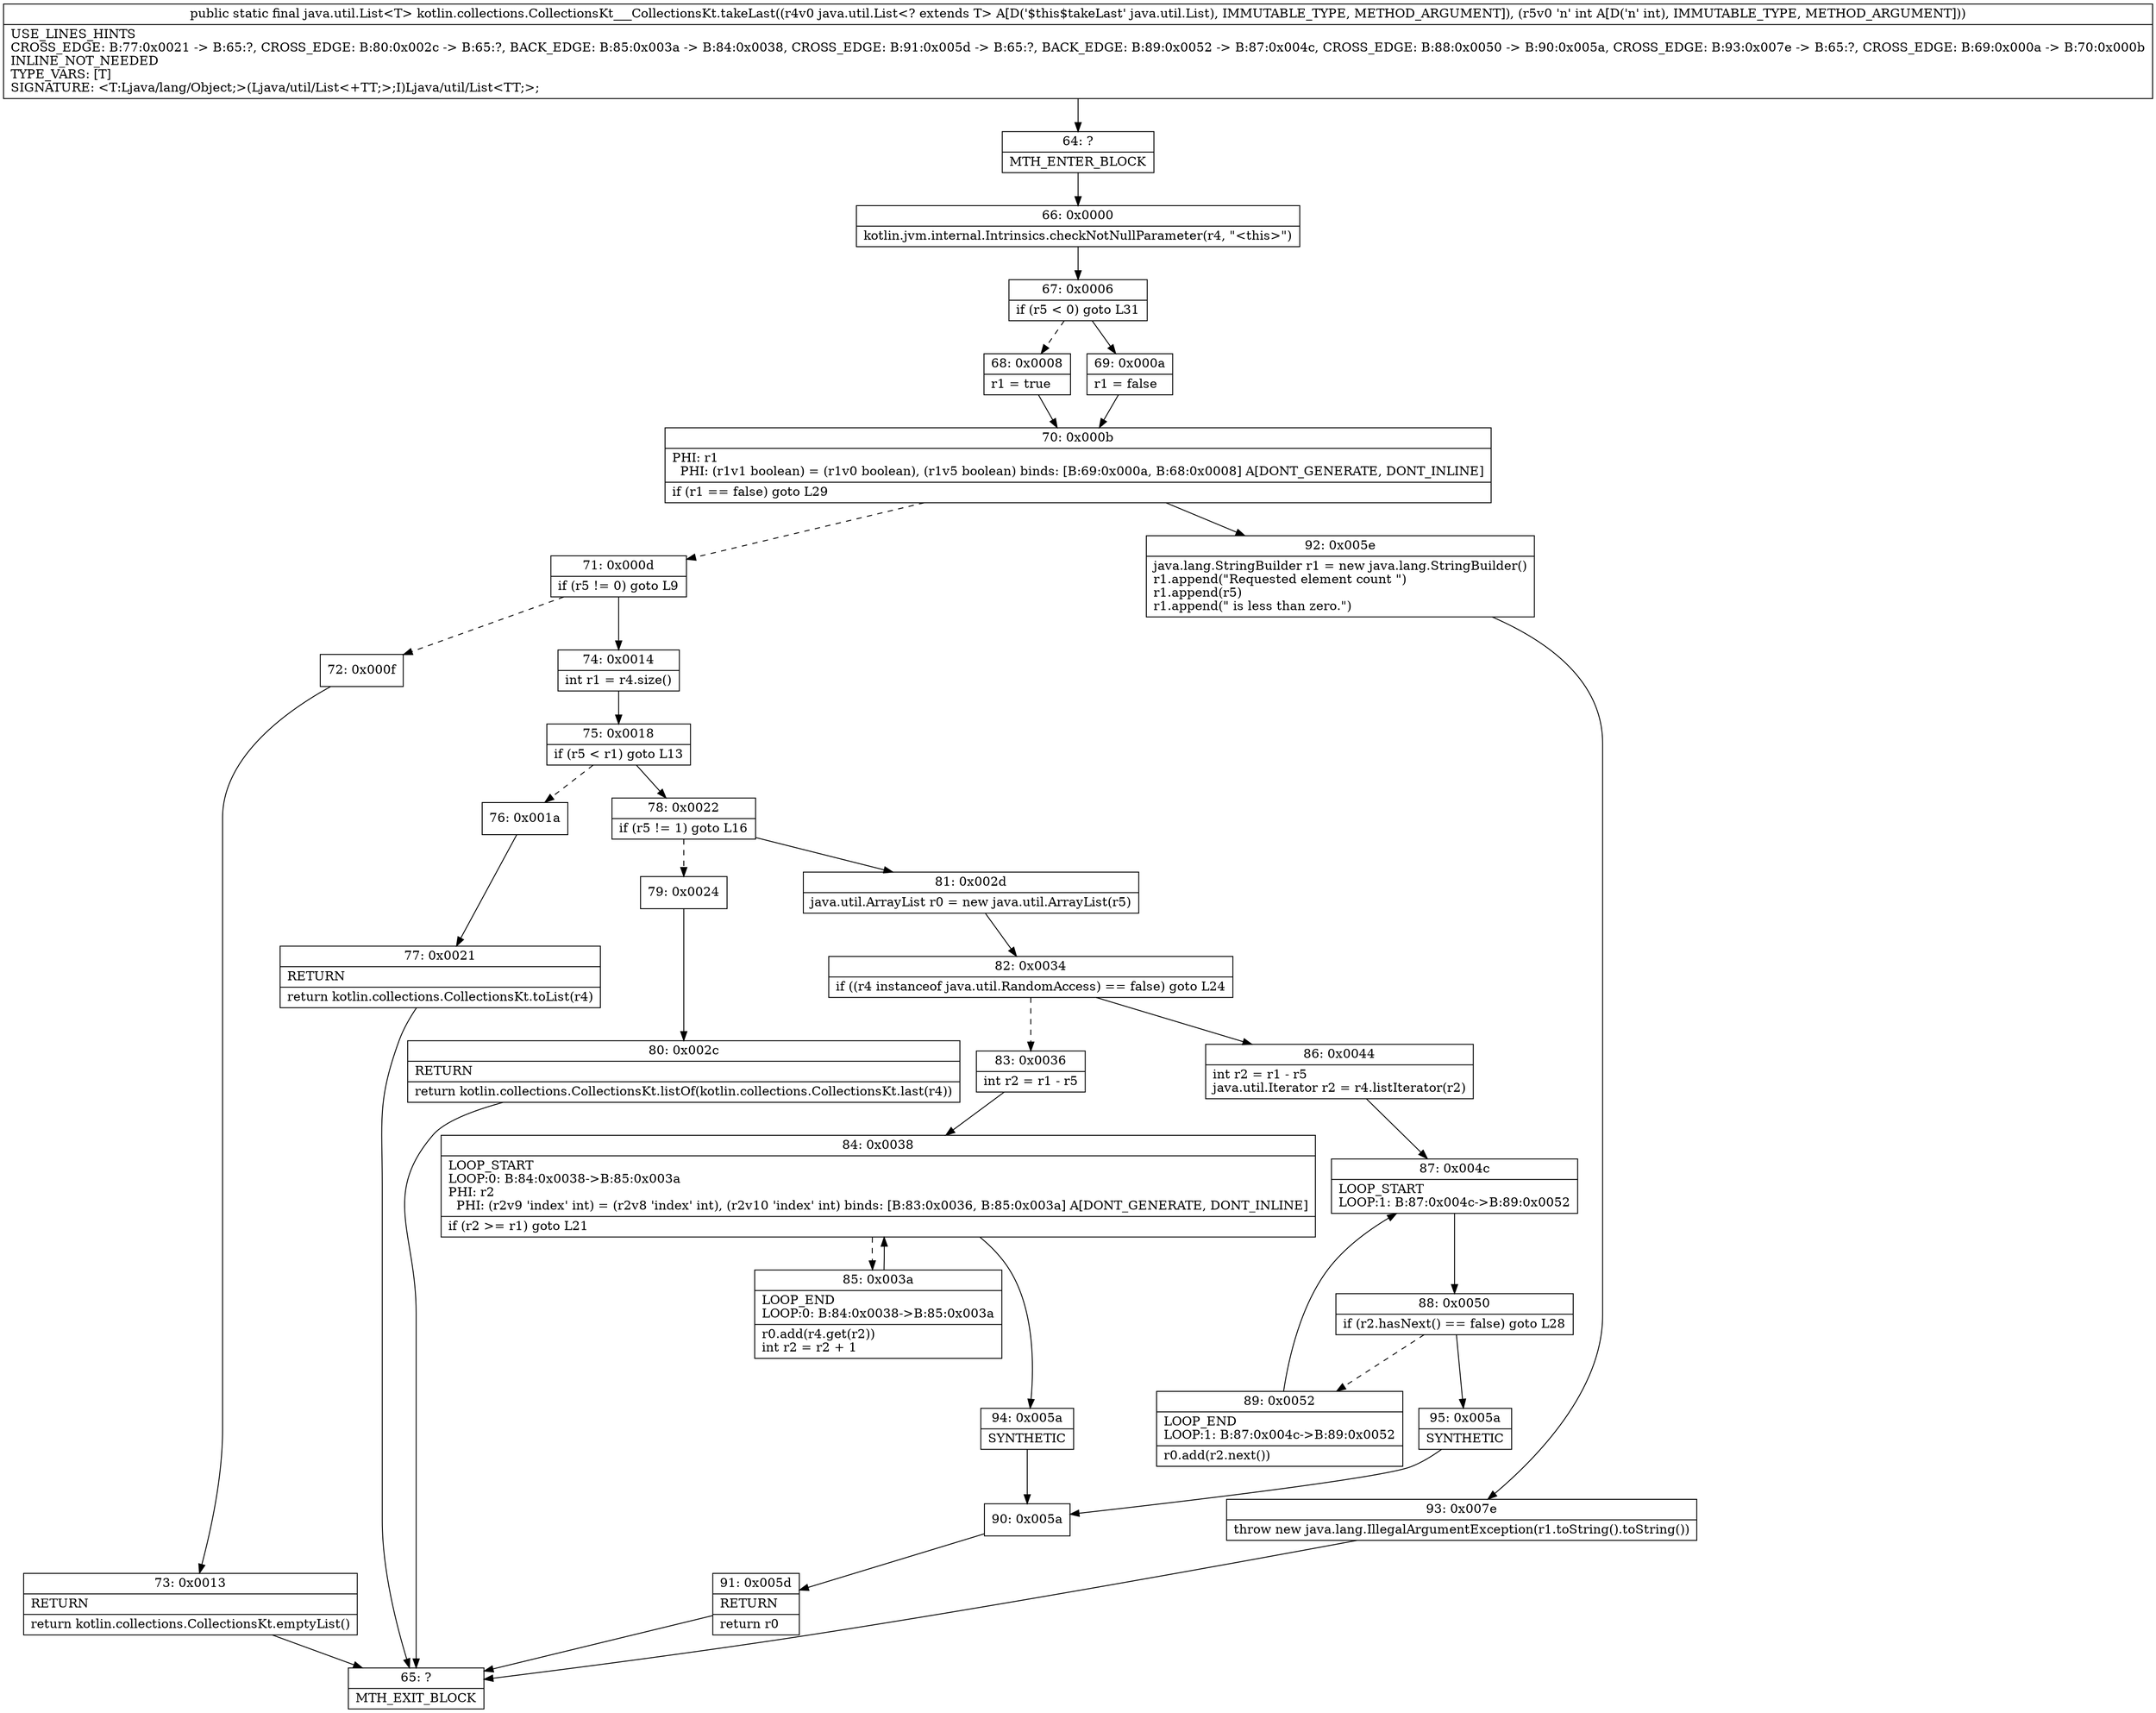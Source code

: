digraph "CFG forkotlin.collections.CollectionsKt___CollectionsKt.takeLast(Ljava\/util\/List;I)Ljava\/util\/List;" {
Node_64 [shape=record,label="{64\:\ ?|MTH_ENTER_BLOCK\l}"];
Node_66 [shape=record,label="{66\:\ 0x0000|kotlin.jvm.internal.Intrinsics.checkNotNullParameter(r4, \"\<this\>\")\l}"];
Node_67 [shape=record,label="{67\:\ 0x0006|if (r5 \< 0) goto L31\l}"];
Node_68 [shape=record,label="{68\:\ 0x0008|r1 = true\l}"];
Node_70 [shape=record,label="{70\:\ 0x000b|PHI: r1 \l  PHI: (r1v1 boolean) = (r1v0 boolean), (r1v5 boolean) binds: [B:69:0x000a, B:68:0x0008] A[DONT_GENERATE, DONT_INLINE]\l|if (r1 == false) goto L29\l}"];
Node_71 [shape=record,label="{71\:\ 0x000d|if (r5 != 0) goto L9\l}"];
Node_72 [shape=record,label="{72\:\ 0x000f}"];
Node_73 [shape=record,label="{73\:\ 0x0013|RETURN\l|return kotlin.collections.CollectionsKt.emptyList()\l}"];
Node_65 [shape=record,label="{65\:\ ?|MTH_EXIT_BLOCK\l}"];
Node_74 [shape=record,label="{74\:\ 0x0014|int r1 = r4.size()\l}"];
Node_75 [shape=record,label="{75\:\ 0x0018|if (r5 \< r1) goto L13\l}"];
Node_76 [shape=record,label="{76\:\ 0x001a}"];
Node_77 [shape=record,label="{77\:\ 0x0021|RETURN\l|return kotlin.collections.CollectionsKt.toList(r4)\l}"];
Node_78 [shape=record,label="{78\:\ 0x0022|if (r5 != 1) goto L16\l}"];
Node_79 [shape=record,label="{79\:\ 0x0024}"];
Node_80 [shape=record,label="{80\:\ 0x002c|RETURN\l|return kotlin.collections.CollectionsKt.listOf(kotlin.collections.CollectionsKt.last(r4))\l}"];
Node_81 [shape=record,label="{81\:\ 0x002d|java.util.ArrayList r0 = new java.util.ArrayList(r5)\l}"];
Node_82 [shape=record,label="{82\:\ 0x0034|if ((r4 instanceof java.util.RandomAccess) == false) goto L24\l}"];
Node_83 [shape=record,label="{83\:\ 0x0036|int r2 = r1 \- r5\l}"];
Node_84 [shape=record,label="{84\:\ 0x0038|LOOP_START\lLOOP:0: B:84:0x0038\-\>B:85:0x003a\lPHI: r2 \l  PHI: (r2v9 'index' int) = (r2v8 'index' int), (r2v10 'index' int) binds: [B:83:0x0036, B:85:0x003a] A[DONT_GENERATE, DONT_INLINE]\l|if (r2 \>= r1) goto L21\l}"];
Node_85 [shape=record,label="{85\:\ 0x003a|LOOP_END\lLOOP:0: B:84:0x0038\-\>B:85:0x003a\l|r0.add(r4.get(r2))\lint r2 = r2 + 1\l}"];
Node_94 [shape=record,label="{94\:\ 0x005a|SYNTHETIC\l}"];
Node_90 [shape=record,label="{90\:\ 0x005a}"];
Node_91 [shape=record,label="{91\:\ 0x005d|RETURN\l|return r0\l}"];
Node_86 [shape=record,label="{86\:\ 0x0044|int r2 = r1 \- r5\ljava.util.Iterator r2 = r4.listIterator(r2)\l}"];
Node_87 [shape=record,label="{87\:\ 0x004c|LOOP_START\lLOOP:1: B:87:0x004c\-\>B:89:0x0052\l}"];
Node_88 [shape=record,label="{88\:\ 0x0050|if (r2.hasNext() == false) goto L28\l}"];
Node_89 [shape=record,label="{89\:\ 0x0052|LOOP_END\lLOOP:1: B:87:0x004c\-\>B:89:0x0052\l|r0.add(r2.next())\l}"];
Node_95 [shape=record,label="{95\:\ 0x005a|SYNTHETIC\l}"];
Node_92 [shape=record,label="{92\:\ 0x005e|java.lang.StringBuilder r1 = new java.lang.StringBuilder()\lr1.append(\"Requested element count \")\lr1.append(r5)\lr1.append(\" is less than zero.\")\l}"];
Node_93 [shape=record,label="{93\:\ 0x007e|throw new java.lang.IllegalArgumentException(r1.toString().toString())\l}"];
Node_69 [shape=record,label="{69\:\ 0x000a|r1 = false\l}"];
MethodNode[shape=record,label="{public static final java.util.List\<T\> kotlin.collections.CollectionsKt___CollectionsKt.takeLast((r4v0 java.util.List\<? extends T\> A[D('$this$takeLast' java.util.List), IMMUTABLE_TYPE, METHOD_ARGUMENT]), (r5v0 'n' int A[D('n' int), IMMUTABLE_TYPE, METHOD_ARGUMENT]))  | USE_LINES_HINTS\lCROSS_EDGE: B:77:0x0021 \-\> B:65:?, CROSS_EDGE: B:80:0x002c \-\> B:65:?, BACK_EDGE: B:85:0x003a \-\> B:84:0x0038, CROSS_EDGE: B:91:0x005d \-\> B:65:?, BACK_EDGE: B:89:0x0052 \-\> B:87:0x004c, CROSS_EDGE: B:88:0x0050 \-\> B:90:0x005a, CROSS_EDGE: B:93:0x007e \-\> B:65:?, CROSS_EDGE: B:69:0x000a \-\> B:70:0x000b\lINLINE_NOT_NEEDED\lTYPE_VARS: [T]\lSIGNATURE: \<T:Ljava\/lang\/Object;\>(Ljava\/util\/List\<+TT;\>;I)Ljava\/util\/List\<TT;\>;\l}"];
MethodNode -> Node_64;Node_64 -> Node_66;
Node_66 -> Node_67;
Node_67 -> Node_68[style=dashed];
Node_67 -> Node_69;
Node_68 -> Node_70;
Node_70 -> Node_71[style=dashed];
Node_70 -> Node_92;
Node_71 -> Node_72[style=dashed];
Node_71 -> Node_74;
Node_72 -> Node_73;
Node_73 -> Node_65;
Node_74 -> Node_75;
Node_75 -> Node_76[style=dashed];
Node_75 -> Node_78;
Node_76 -> Node_77;
Node_77 -> Node_65;
Node_78 -> Node_79[style=dashed];
Node_78 -> Node_81;
Node_79 -> Node_80;
Node_80 -> Node_65;
Node_81 -> Node_82;
Node_82 -> Node_83[style=dashed];
Node_82 -> Node_86;
Node_83 -> Node_84;
Node_84 -> Node_85[style=dashed];
Node_84 -> Node_94;
Node_85 -> Node_84;
Node_94 -> Node_90;
Node_90 -> Node_91;
Node_91 -> Node_65;
Node_86 -> Node_87;
Node_87 -> Node_88;
Node_88 -> Node_89[style=dashed];
Node_88 -> Node_95;
Node_89 -> Node_87;
Node_95 -> Node_90;
Node_92 -> Node_93;
Node_93 -> Node_65;
Node_69 -> Node_70;
}

